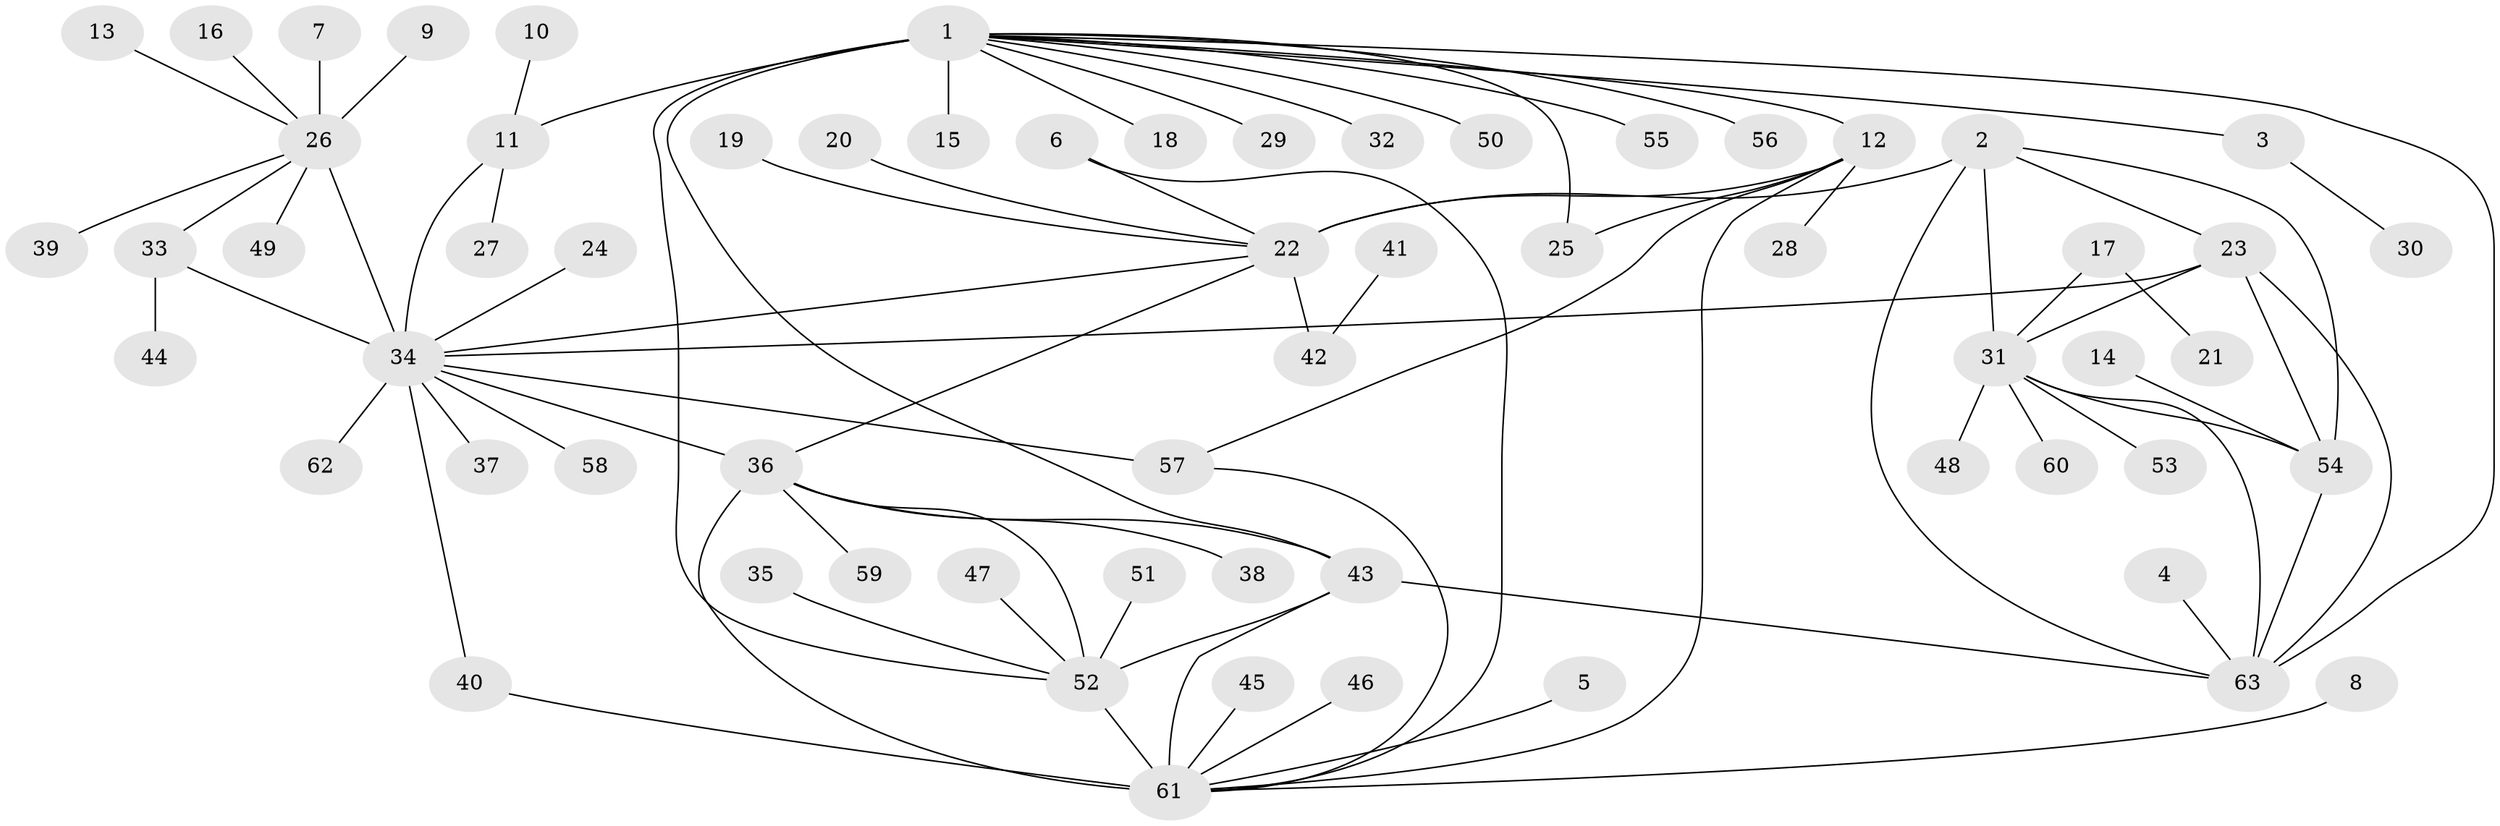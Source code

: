 // original degree distribution, {10: 0.04, 6: 0.04, 9: 0.032, 8: 0.056, 11: 0.032, 5: 0.016, 14: 0.008, 7: 0.016, 2: 0.144, 1: 0.576, 3: 0.032, 4: 0.008}
// Generated by graph-tools (version 1.1) at 2025/50/03/09/25 03:50:29]
// undirected, 63 vertices, 85 edges
graph export_dot {
graph [start="1"]
  node [color=gray90,style=filled];
  1;
  2;
  3;
  4;
  5;
  6;
  7;
  8;
  9;
  10;
  11;
  12;
  13;
  14;
  15;
  16;
  17;
  18;
  19;
  20;
  21;
  22;
  23;
  24;
  25;
  26;
  27;
  28;
  29;
  30;
  31;
  32;
  33;
  34;
  35;
  36;
  37;
  38;
  39;
  40;
  41;
  42;
  43;
  44;
  45;
  46;
  47;
  48;
  49;
  50;
  51;
  52;
  53;
  54;
  55;
  56;
  57;
  58;
  59;
  60;
  61;
  62;
  63;
  1 -- 3 [weight=1.0];
  1 -- 11 [weight=8.0];
  1 -- 12 [weight=1.0];
  1 -- 15 [weight=1.0];
  1 -- 18 [weight=1.0];
  1 -- 25 [weight=1.0];
  1 -- 29 [weight=1.0];
  1 -- 32 [weight=1.0];
  1 -- 43 [weight=1.0];
  1 -- 50 [weight=1.0];
  1 -- 52 [weight=1.0];
  1 -- 55 [weight=1.0];
  1 -- 56 [weight=1.0];
  1 -- 63 [weight=1.0];
  2 -- 22 [weight=1.0];
  2 -- 23 [weight=1.0];
  2 -- 31 [weight=1.0];
  2 -- 54 [weight=1.0];
  2 -- 63 [weight=2.0];
  3 -- 30 [weight=1.0];
  4 -- 63 [weight=1.0];
  5 -- 61 [weight=1.0];
  6 -- 22 [weight=1.0];
  6 -- 61 [weight=1.0];
  7 -- 26 [weight=1.0];
  8 -- 61 [weight=1.0];
  9 -- 26 [weight=1.0];
  10 -- 11 [weight=1.0];
  11 -- 27 [weight=1.0];
  11 -- 34 [weight=1.0];
  12 -- 22 [weight=8.0];
  12 -- 25 [weight=1.0];
  12 -- 28 [weight=1.0];
  12 -- 57 [weight=1.0];
  12 -- 61 [weight=1.0];
  13 -- 26 [weight=1.0];
  14 -- 54 [weight=1.0];
  16 -- 26 [weight=1.0];
  17 -- 21 [weight=1.0];
  17 -- 31 [weight=1.0];
  19 -- 22 [weight=1.0];
  20 -- 22 [weight=1.0];
  22 -- 34 [weight=2.0];
  22 -- 36 [weight=1.0];
  22 -- 42 [weight=1.0];
  23 -- 31 [weight=1.0];
  23 -- 34 [weight=1.0];
  23 -- 54 [weight=1.0];
  23 -- 63 [weight=2.0];
  24 -- 34 [weight=1.0];
  26 -- 33 [weight=3.0];
  26 -- 34 [weight=6.0];
  26 -- 39 [weight=1.0];
  26 -- 49 [weight=1.0];
  31 -- 48 [weight=1.0];
  31 -- 53 [weight=1.0];
  31 -- 54 [weight=1.0];
  31 -- 60 [weight=1.0];
  31 -- 63 [weight=2.0];
  33 -- 34 [weight=2.0];
  33 -- 44 [weight=1.0];
  34 -- 36 [weight=1.0];
  34 -- 37 [weight=1.0];
  34 -- 40 [weight=1.0];
  34 -- 57 [weight=2.0];
  34 -- 58 [weight=1.0];
  34 -- 62 [weight=1.0];
  35 -- 52 [weight=1.0];
  36 -- 38 [weight=1.0];
  36 -- 43 [weight=1.0];
  36 -- 52 [weight=1.0];
  36 -- 59 [weight=1.0];
  36 -- 61 [weight=3.0];
  40 -- 61 [weight=1.0];
  41 -- 42 [weight=1.0];
  43 -- 52 [weight=1.0];
  43 -- 61 [weight=3.0];
  43 -- 63 [weight=1.0];
  45 -- 61 [weight=1.0];
  46 -- 61 [weight=1.0];
  47 -- 52 [weight=1.0];
  51 -- 52 [weight=1.0];
  52 -- 61 [weight=3.0];
  54 -- 63 [weight=2.0];
  57 -- 61 [weight=1.0];
}
